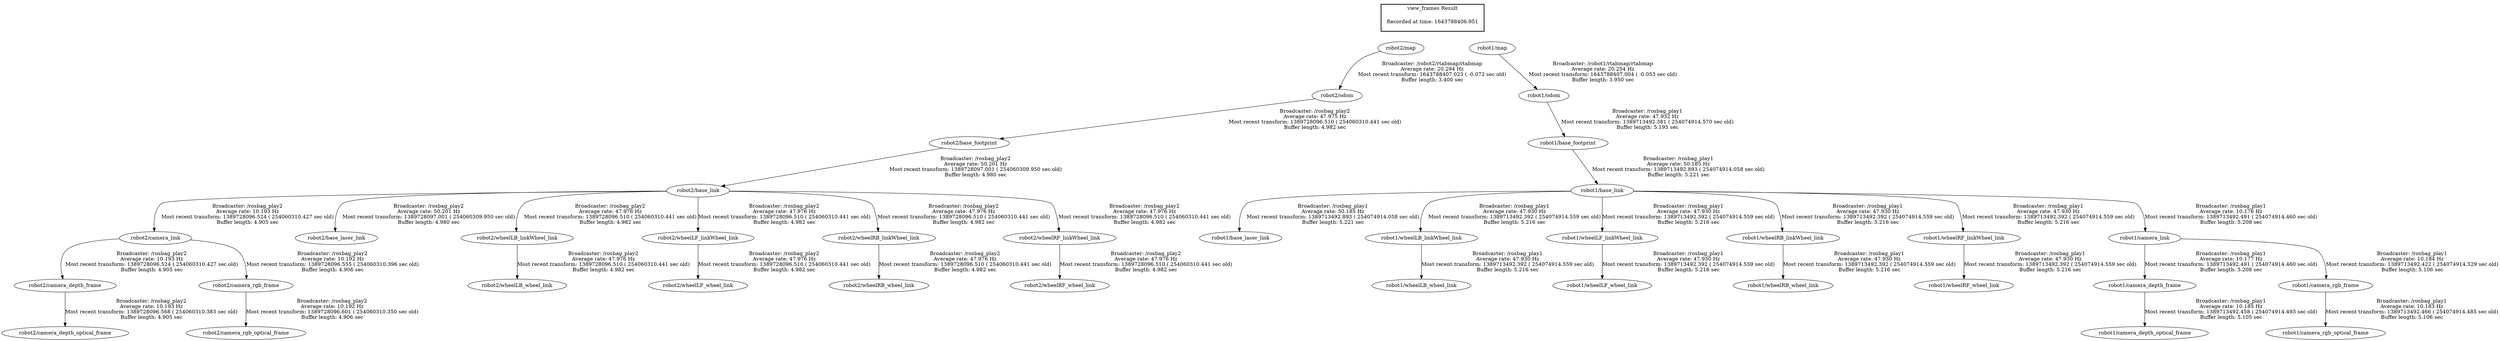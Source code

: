digraph G {
"robot2/camera_link" -> "robot2/camera_depth_frame"[label="Broadcaster: /rosbag_play2\nAverage rate: 10.193 Hz\nMost recent transform: 1389728096.524 ( 254060310.427 sec old)\nBuffer length: 4.905 sec\n"];
"robot2/base_link" -> "robot2/camera_link"[label="Broadcaster: /rosbag_play2\nAverage rate: 10.193 Hz\nMost recent transform: 1389728096.524 ( 254060310.427 sec old)\nBuffer length: 4.905 sec\n"];
"robot2/base_footprint" -> "robot2/base_link"[label="Broadcaster: /rosbag_play2\nAverage rate: 50.201 Hz\nMost recent transform: 1389728097.001 ( 254060309.950 sec old)\nBuffer length: 4.980 sec\n"];
"robot2/odom" -> "robot2/base_footprint"[label="Broadcaster: /rosbag_play2\nAverage rate: 47.975 Hz\nMost recent transform: 1389728096.510 ( 254060310.441 sec old)\nBuffer length: 4.982 sec\n"];
"robot2/base_link" -> "robot2/base_laser_link"[label="Broadcaster: /rosbag_play2\nAverage rate: 50.201 Hz\nMost recent transform: 1389728097.001 ( 254060309.950 sec old)\nBuffer length: 4.980 sec\n"];
"robot2/map" -> "robot2/odom"[label="Broadcaster: /robot2/rtabmap/rtabmap\nAverage rate: 20.294 Hz\nMost recent transform: 1643788407.023 ( -0.072 sec old)\nBuffer length: 3.400 sec\n"];
"robot2/base_link" -> "robot2/wheelLB_linkWheel_link"[label="Broadcaster: /rosbag_play2\nAverage rate: 47.976 Hz\nMost recent transform: 1389728096.510 ( 254060310.441 sec old)\nBuffer length: 4.982 sec\n"];
"robot2/wheelLB_linkWheel_link" -> "robot2/wheelLB_wheel_link"[label="Broadcaster: /rosbag_play2\nAverage rate: 47.976 Hz\nMost recent transform: 1389728096.510 ( 254060310.441 sec old)\nBuffer length: 4.982 sec\n"];
"robot2/base_link" -> "robot2/wheelLF_linkWheel_link"[label="Broadcaster: /rosbag_play2\nAverage rate: 47.976 Hz\nMost recent transform: 1389728096.510 ( 254060310.441 sec old)\nBuffer length: 4.982 sec\n"];
"robot2/wheelLF_linkWheel_link" -> "robot2/wheelLF_wheel_link"[label="Broadcaster: /rosbag_play2\nAverage rate: 47.976 Hz\nMost recent transform: 1389728096.510 ( 254060310.441 sec old)\nBuffer length: 4.982 sec\n"];
"robot2/base_link" -> "robot2/wheelRB_linkWheel_link"[label="Broadcaster: /rosbag_play2\nAverage rate: 47.976 Hz\nMost recent transform: 1389728096.510 ( 254060310.441 sec old)\nBuffer length: 4.982 sec\n"];
"robot2/wheelRB_linkWheel_link" -> "robot2/wheelRB_wheel_link"[label="Broadcaster: /rosbag_play2\nAverage rate: 47.976 Hz\nMost recent transform: 1389728096.510 ( 254060310.441 sec old)\nBuffer length: 4.982 sec\n"];
"robot2/base_link" -> "robot2/wheelRF_linkWheel_link"[label="Broadcaster: /rosbag_play2\nAverage rate: 47.976 Hz\nMost recent transform: 1389728096.510 ( 254060310.441 sec old)\nBuffer length: 4.982 sec\n"];
"robot2/wheelRF_linkWheel_link" -> "robot2/wheelRF_wheel_link"[label="Broadcaster: /rosbag_play2\nAverage rate: 47.976 Hz\nMost recent transform: 1389728096.510 ( 254060310.441 sec old)\nBuffer length: 4.982 sec\n"];
"robot2/camera_link" -> "robot2/camera_rgb_frame"[label="Broadcaster: /rosbag_play2\nAverage rate: 10.192 Hz\nMost recent transform: 1389728096.555 ( 254060310.396 sec old)\nBuffer length: 4.906 sec\n"];
"robot2/camera_depth_frame" -> "robot2/camera_depth_optical_frame"[label="Broadcaster: /rosbag_play2\nAverage rate: 10.193 Hz\nMost recent transform: 1389728096.568 ( 254060310.383 sec old)\nBuffer length: 4.905 sec\n"];
"robot2/camera_rgb_frame" -> "robot2/camera_rgb_optical_frame"[label="Broadcaster: /rosbag_play2\nAverage rate: 10.192 Hz\nMost recent transform: 1389728096.601 ( 254060310.350 sec old)\nBuffer length: 4.906 sec\n"];
"robot1/base_footprint" -> "robot1/base_link"[label="Broadcaster: /rosbag_play1\nAverage rate: 50.185 Hz\nMost recent transform: 1389713492.893 ( 254074914.058 sec old)\nBuffer length: 5.221 sec\n"];
"robot1/odom" -> "robot1/base_footprint"[label="Broadcaster: /rosbag_play1\nAverage rate: 47.932 Hz\nMost recent transform: 1389713492.381 ( 254074914.570 sec old)\nBuffer length: 5.195 sec\n"];
"robot1/base_link" -> "robot1/base_laser_link"[label="Broadcaster: /rosbag_play1\nAverage rate: 50.185 Hz\nMost recent transform: 1389713492.893 ( 254074914.058 sec old)\nBuffer length: 5.221 sec\n"];
"robot1/base_link" -> "robot1/wheelLB_linkWheel_link"[label="Broadcaster: /rosbag_play1\nAverage rate: 47.930 Hz\nMost recent transform: 1389713492.392 ( 254074914.559 sec old)\nBuffer length: 5.216 sec\n"];
"robot1/wheelLB_linkWheel_link" -> "robot1/wheelLB_wheel_link"[label="Broadcaster: /rosbag_play1\nAverage rate: 47.930 Hz\nMost recent transform: 1389713492.392 ( 254074914.559 sec old)\nBuffer length: 5.216 sec\n"];
"robot1/base_link" -> "robot1/wheelLF_linkWheel_link"[label="Broadcaster: /rosbag_play1\nAverage rate: 47.930 Hz\nMost recent transform: 1389713492.392 ( 254074914.559 sec old)\nBuffer length: 5.216 sec\n"];
"robot1/wheelLF_linkWheel_link" -> "robot1/wheelLF_wheel_link"[label="Broadcaster: /rosbag_play1\nAverage rate: 47.930 Hz\nMost recent transform: 1389713492.392 ( 254074914.559 sec old)\nBuffer length: 5.216 sec\n"];
"robot1/base_link" -> "robot1/wheelRB_linkWheel_link"[label="Broadcaster: /rosbag_play1\nAverage rate: 47.930 Hz\nMost recent transform: 1389713492.392 ( 254074914.559 sec old)\nBuffer length: 5.216 sec\n"];
"robot1/wheelRB_linkWheel_link" -> "robot1/wheelRB_wheel_link"[label="Broadcaster: /rosbag_play1\nAverage rate: 47.930 Hz\nMost recent transform: 1389713492.392 ( 254074914.559 sec old)\nBuffer length: 5.216 sec\n"];
"robot1/base_link" -> "robot1/wheelRF_linkWheel_link"[label="Broadcaster: /rosbag_play1\nAverage rate: 47.930 Hz\nMost recent transform: 1389713492.392 ( 254074914.559 sec old)\nBuffer length: 5.216 sec\n"];
"robot1/wheelRF_linkWheel_link" -> "robot1/wheelRF_wheel_link"[label="Broadcaster: /rosbag_play1\nAverage rate: 47.930 Hz\nMost recent transform: 1389713492.392 ( 254074914.559 sec old)\nBuffer length: 5.216 sec\n"];
"robot1/base_link" -> "robot1/camera_link"[label="Broadcaster: /rosbag_play1\nAverage rate: 10.176 Hz\nMost recent transform: 1389713492.491 ( 254074914.460 sec old)\nBuffer length: 5.208 sec\n"];
"robot1/camera_link" -> "robot1/camera_depth_frame"[label="Broadcaster: /rosbag_play1\nAverage rate: 10.177 Hz\nMost recent transform: 1389713492.491 ( 254074914.460 sec old)\nBuffer length: 5.208 sec\n"];
"robot1/map" -> "robot1/odom"[label="Broadcaster: /robot1/rtabmap/rtabmap\nAverage rate: 20.254 Hz\nMost recent transform: 1643788407.004 ( -0.053 sec old)\nBuffer length: 3.950 sec\n"];
"robot1/camera_link" -> "robot1/camera_rgb_frame"[label="Broadcaster: /rosbag_play1\nAverage rate: 10.184 Hz\nMost recent transform: 1389713492.422 ( 254074914.529 sec old)\nBuffer length: 5.106 sec\n"];
"robot1/camera_depth_frame" -> "robot1/camera_depth_optical_frame"[label="Broadcaster: /rosbag_play1\nAverage rate: 10.185 Hz\nMost recent transform: 1389713492.458 ( 254074914.493 sec old)\nBuffer length: 5.105 sec\n"];
"robot1/camera_rgb_frame" -> "robot1/camera_rgb_optical_frame"[label="Broadcaster: /rosbag_play1\nAverage rate: 10.183 Hz\nMost recent transform: 1389713492.466 ( 254074914.485 sec old)\nBuffer length: 5.106 sec\n"];
edge [style=invis];
 subgraph cluster_legend { style=bold; color=black; label ="view_frames Result";
"Recorded at time: 1643788406.951"[ shape=plaintext ] ;
 }->"robot1/map";
edge [style=invis];
 subgraph cluster_legend { style=bold; color=black; label ="view_frames Result";
"Recorded at time: 1643788406.951"[ shape=plaintext ] ;
 }->"robot2/map";
}